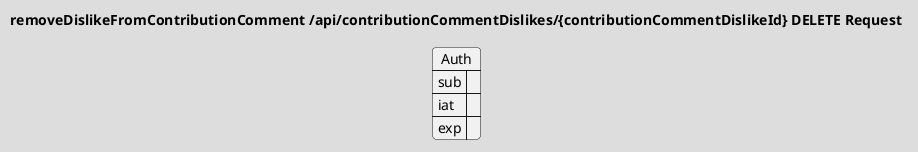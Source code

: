 @startuml removeDislikeFromContributionComment-Request
!theme toy
title "removeDislikeFromContributionComment /api/contributionCommentDislikes/{contributionCommentDislikeId} DELETE Request"

json Auth {
    "sub": "",
    "iat": "",
    "exp": ""
}
@enduml
@startuml removeDislikeFromContributionComment-Response
!theme toy
title "removeDislikeFromContributionComment /api/contributionCommentDislikes/{contributionCommentDislikeId DELETE Response"
@enduml}
